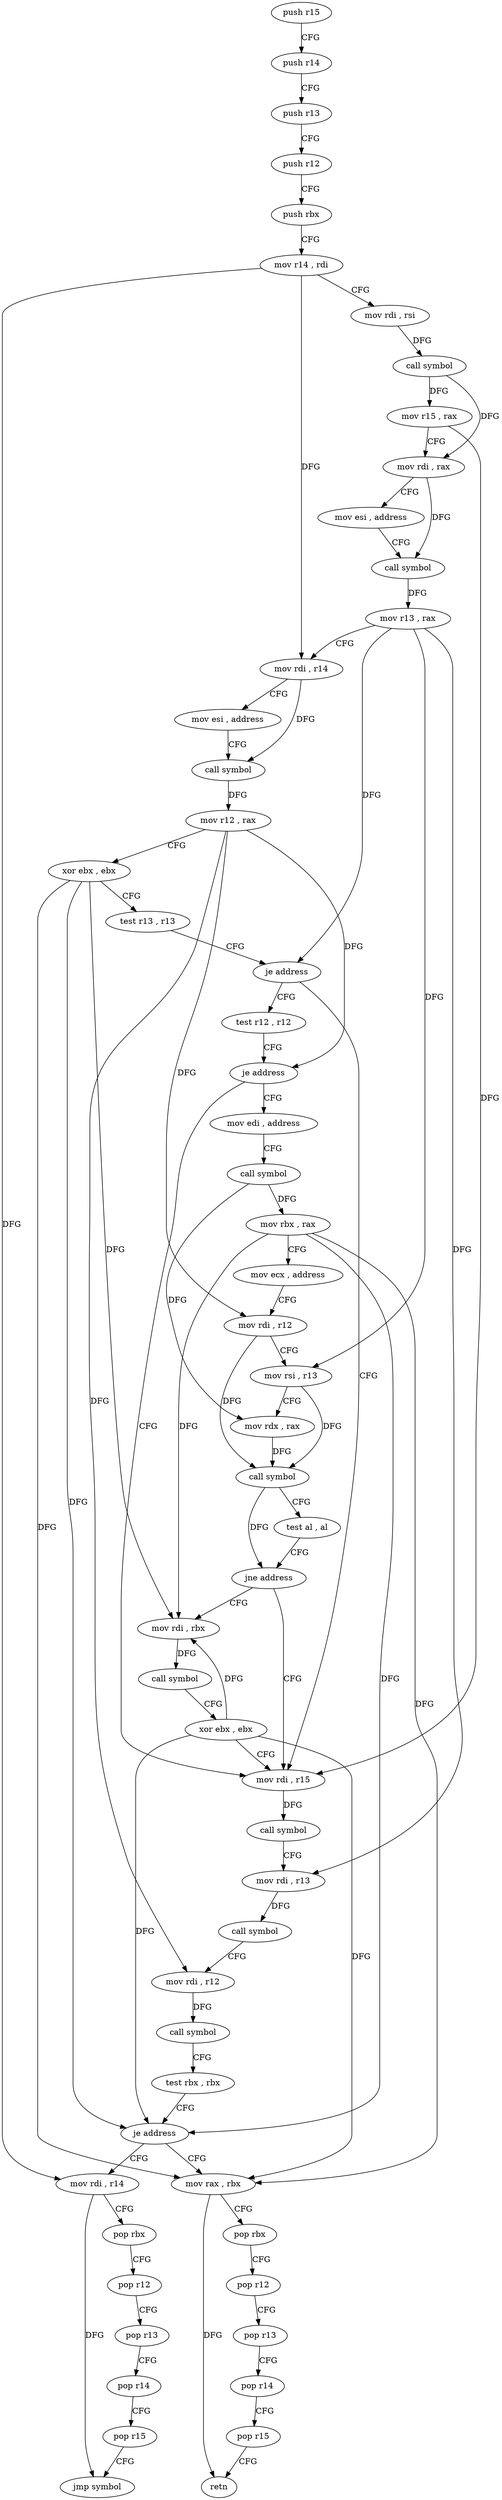digraph "func" {
"4206544" [label = "push r15" ]
"4206546" [label = "push r14" ]
"4206548" [label = "push r13" ]
"4206550" [label = "push r12" ]
"4206552" [label = "push rbx" ]
"4206553" [label = "mov r14 , rdi" ]
"4206556" [label = "mov rdi , rsi" ]
"4206559" [label = "call symbol" ]
"4206564" [label = "mov r15 , rax" ]
"4206567" [label = "mov rdi , rax" ]
"4206570" [label = "mov esi , address" ]
"4206575" [label = "call symbol" ]
"4206580" [label = "mov r13 , rax" ]
"4206583" [label = "mov rdi , r14" ]
"4206586" [label = "mov esi , address" ]
"4206591" [label = "call symbol" ]
"4206596" [label = "mov r12 , rax" ]
"4206599" [label = "xor ebx , ebx" ]
"4206601" [label = "test r13 , r13" ]
"4206604" [label = "je address" ]
"4206657" [label = "mov rdi , r15" ]
"4206606" [label = "test r12 , r12" ]
"4206660" [label = "call symbol" ]
"4206665" [label = "mov rdi , r13" ]
"4206668" [label = "call symbol" ]
"4206673" [label = "mov rdi , r12" ]
"4206676" [label = "call symbol" ]
"4206681" [label = "test rbx , rbx" ]
"4206684" [label = "je address" ]
"4206699" [label = "mov rdi , r14" ]
"4206686" [label = "mov rax , rbx" ]
"4206609" [label = "je address" ]
"4206611" [label = "mov edi , address" ]
"4206702" [label = "pop rbx" ]
"4206703" [label = "pop r12" ]
"4206705" [label = "pop r13" ]
"4206707" [label = "pop r14" ]
"4206709" [label = "pop r15" ]
"4206711" [label = "jmp symbol" ]
"4206689" [label = "pop rbx" ]
"4206690" [label = "pop r12" ]
"4206692" [label = "pop r13" ]
"4206694" [label = "pop r14" ]
"4206696" [label = "pop r15" ]
"4206698" [label = "retn" ]
"4206616" [label = "call symbol" ]
"4206621" [label = "mov rbx , rax" ]
"4206624" [label = "mov ecx , address" ]
"4206629" [label = "mov rdi , r12" ]
"4206632" [label = "mov rsi , r13" ]
"4206635" [label = "mov rdx , rax" ]
"4206638" [label = "call symbol" ]
"4206643" [label = "test al , al" ]
"4206645" [label = "jne address" ]
"4206647" [label = "mov rdi , rbx" ]
"4206650" [label = "call symbol" ]
"4206655" [label = "xor ebx , ebx" ]
"4206544" -> "4206546" [ label = "CFG" ]
"4206546" -> "4206548" [ label = "CFG" ]
"4206548" -> "4206550" [ label = "CFG" ]
"4206550" -> "4206552" [ label = "CFG" ]
"4206552" -> "4206553" [ label = "CFG" ]
"4206553" -> "4206556" [ label = "CFG" ]
"4206553" -> "4206583" [ label = "DFG" ]
"4206553" -> "4206699" [ label = "DFG" ]
"4206556" -> "4206559" [ label = "DFG" ]
"4206559" -> "4206564" [ label = "DFG" ]
"4206559" -> "4206567" [ label = "DFG" ]
"4206564" -> "4206567" [ label = "CFG" ]
"4206564" -> "4206657" [ label = "DFG" ]
"4206567" -> "4206570" [ label = "CFG" ]
"4206567" -> "4206575" [ label = "DFG" ]
"4206570" -> "4206575" [ label = "CFG" ]
"4206575" -> "4206580" [ label = "DFG" ]
"4206580" -> "4206583" [ label = "CFG" ]
"4206580" -> "4206604" [ label = "DFG" ]
"4206580" -> "4206665" [ label = "DFG" ]
"4206580" -> "4206632" [ label = "DFG" ]
"4206583" -> "4206586" [ label = "CFG" ]
"4206583" -> "4206591" [ label = "DFG" ]
"4206586" -> "4206591" [ label = "CFG" ]
"4206591" -> "4206596" [ label = "DFG" ]
"4206596" -> "4206599" [ label = "CFG" ]
"4206596" -> "4206673" [ label = "DFG" ]
"4206596" -> "4206609" [ label = "DFG" ]
"4206596" -> "4206629" [ label = "DFG" ]
"4206599" -> "4206601" [ label = "CFG" ]
"4206599" -> "4206684" [ label = "DFG" ]
"4206599" -> "4206686" [ label = "DFG" ]
"4206599" -> "4206647" [ label = "DFG" ]
"4206601" -> "4206604" [ label = "CFG" ]
"4206604" -> "4206657" [ label = "CFG" ]
"4206604" -> "4206606" [ label = "CFG" ]
"4206657" -> "4206660" [ label = "DFG" ]
"4206606" -> "4206609" [ label = "CFG" ]
"4206660" -> "4206665" [ label = "CFG" ]
"4206665" -> "4206668" [ label = "DFG" ]
"4206668" -> "4206673" [ label = "CFG" ]
"4206673" -> "4206676" [ label = "DFG" ]
"4206676" -> "4206681" [ label = "CFG" ]
"4206681" -> "4206684" [ label = "CFG" ]
"4206684" -> "4206699" [ label = "CFG" ]
"4206684" -> "4206686" [ label = "CFG" ]
"4206699" -> "4206702" [ label = "CFG" ]
"4206699" -> "4206711" [ label = "DFG" ]
"4206686" -> "4206689" [ label = "CFG" ]
"4206686" -> "4206698" [ label = "DFG" ]
"4206609" -> "4206657" [ label = "CFG" ]
"4206609" -> "4206611" [ label = "CFG" ]
"4206611" -> "4206616" [ label = "CFG" ]
"4206702" -> "4206703" [ label = "CFG" ]
"4206703" -> "4206705" [ label = "CFG" ]
"4206705" -> "4206707" [ label = "CFG" ]
"4206707" -> "4206709" [ label = "CFG" ]
"4206709" -> "4206711" [ label = "CFG" ]
"4206689" -> "4206690" [ label = "CFG" ]
"4206690" -> "4206692" [ label = "CFG" ]
"4206692" -> "4206694" [ label = "CFG" ]
"4206694" -> "4206696" [ label = "CFG" ]
"4206696" -> "4206698" [ label = "CFG" ]
"4206616" -> "4206621" [ label = "DFG" ]
"4206616" -> "4206635" [ label = "DFG" ]
"4206621" -> "4206624" [ label = "CFG" ]
"4206621" -> "4206684" [ label = "DFG" ]
"4206621" -> "4206686" [ label = "DFG" ]
"4206621" -> "4206647" [ label = "DFG" ]
"4206624" -> "4206629" [ label = "CFG" ]
"4206629" -> "4206632" [ label = "CFG" ]
"4206629" -> "4206638" [ label = "DFG" ]
"4206632" -> "4206635" [ label = "CFG" ]
"4206632" -> "4206638" [ label = "DFG" ]
"4206635" -> "4206638" [ label = "DFG" ]
"4206638" -> "4206643" [ label = "CFG" ]
"4206638" -> "4206645" [ label = "DFG" ]
"4206643" -> "4206645" [ label = "CFG" ]
"4206645" -> "4206657" [ label = "CFG" ]
"4206645" -> "4206647" [ label = "CFG" ]
"4206647" -> "4206650" [ label = "DFG" ]
"4206650" -> "4206655" [ label = "CFG" ]
"4206655" -> "4206657" [ label = "CFG" ]
"4206655" -> "4206684" [ label = "DFG" ]
"4206655" -> "4206686" [ label = "DFG" ]
"4206655" -> "4206647" [ label = "DFG" ]
}
